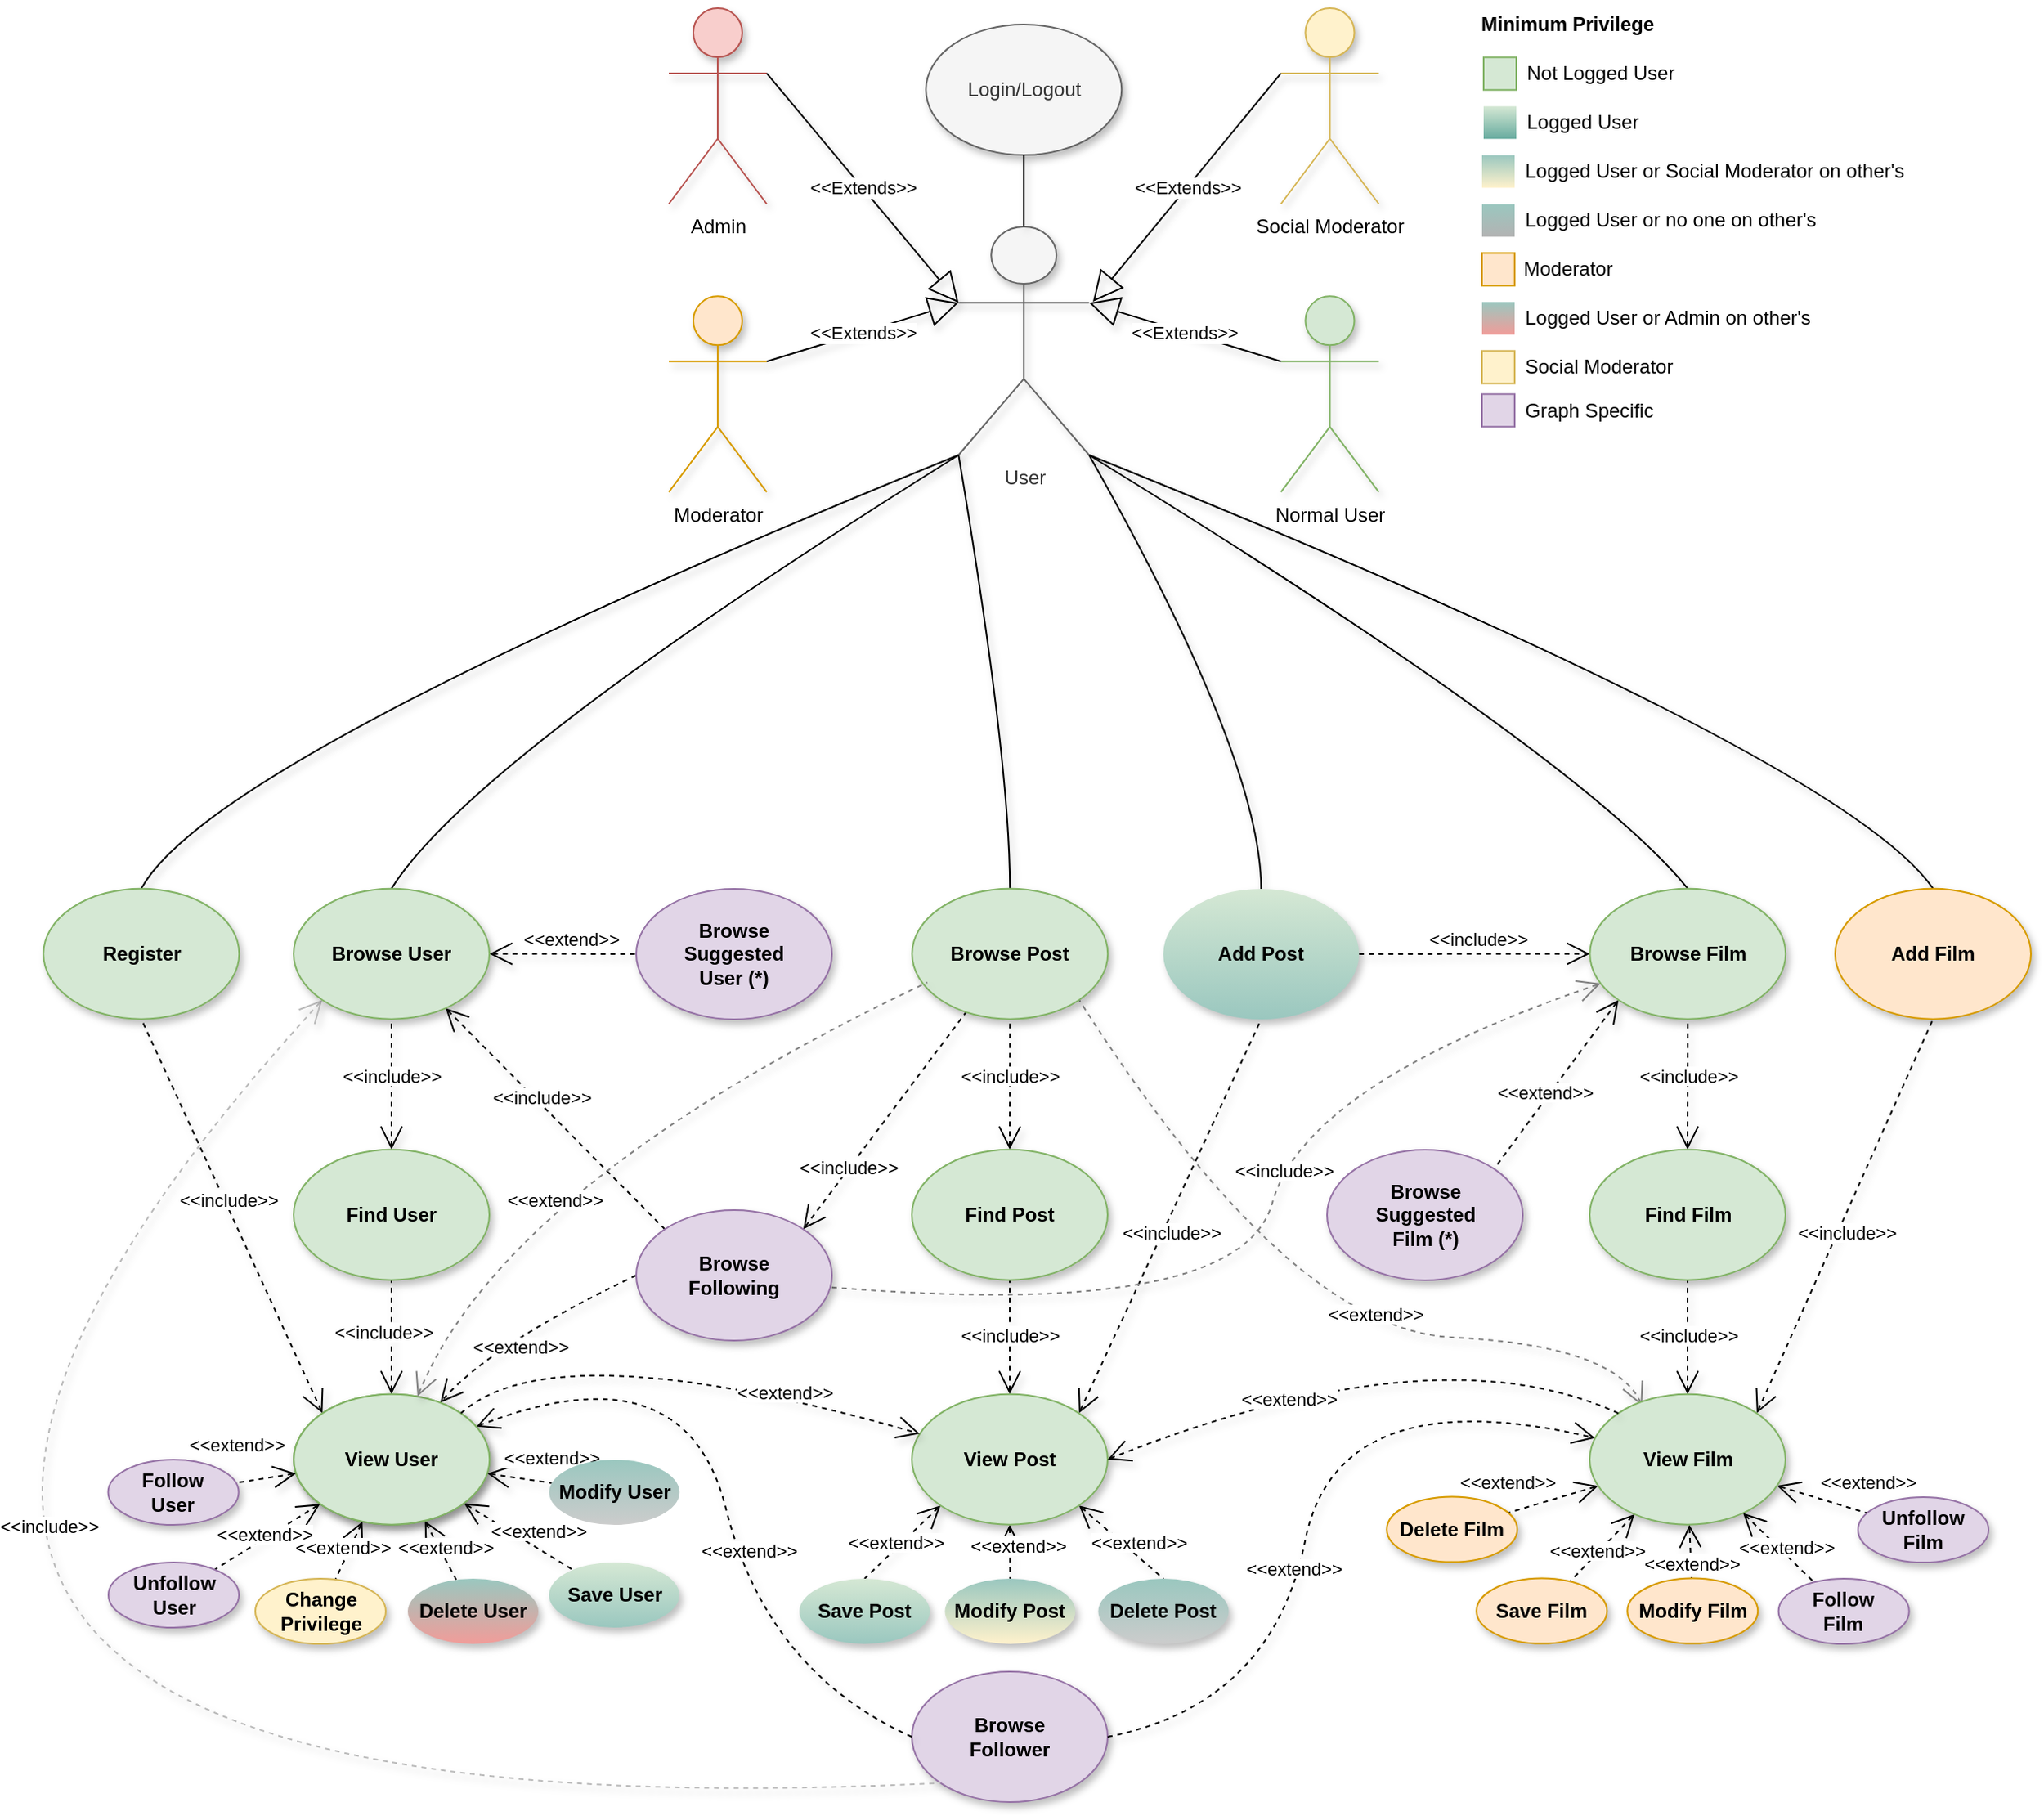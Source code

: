 <mxfile version="12.1.0" type="device" pages="1"><diagram id="BbvuW23b8s510joW4BoM" name="Pagina-1"><mxGraphModel dx="-662" dy="-430" grid="1" gridSize="10" guides="1" tooltips="1" connect="1" arrows="1" fold="1" page="1" pageScale="1" pageWidth="827" pageHeight="1169" math="0" shadow="0"><root><mxCell id="0"/><mxCell id="1" parent="0"/><mxCell id="SWNxw-xcN-mid6Tnk4mR-4" value="User" style="shape=umlActor;verticalLabelPosition=bottom;labelBackgroundColor=#ffffff;verticalAlign=top;html=1;outlineConnect=0;fillColor=#f5f5f5;strokeColor=#666666;shadow=1;fontColor=#333333;" parent="1" vertex="1"><mxGeometry x="2657.62" y="1394" width="80" height="140" as="geometry"/></mxCell><mxCell id="SWNxw-xcN-mid6Tnk4mR-5" value="Normal User" style="shape=umlActor;verticalLabelPosition=bottom;labelBackgroundColor=#ffffff;verticalAlign=top;html=1;outlineConnect=0;fillColor=#d5e8d4;strokeColor=#82b366;shadow=1;" parent="1" vertex="1"><mxGeometry x="2855.24" y="1436.67" width="60" height="120" as="geometry"/></mxCell><mxCell id="SWNxw-xcN-mid6Tnk4mR-6" value="Admin" style="shape=umlActor;verticalLabelPosition=bottom;labelBackgroundColor=#ffffff;verticalAlign=top;html=1;outlineConnect=0;fillColor=#f8cecc;strokeColor=#b85450;shadow=1;" parent="1" vertex="1"><mxGeometry x="2480" y="1260" width="60" height="120" as="geometry"/></mxCell><mxCell id="SWNxw-xcN-mid6Tnk4mR-7" value="&amp;lt;&amp;lt;Extends&amp;gt;&amp;gt;" style="endArrow=block;endSize=16;endFill=0;html=1;shadow=1;entryX=1;entryY=0.333;entryDx=0;entryDy=0;entryPerimeter=0;exitX=0;exitY=0.333;exitDx=0;exitDy=0;exitPerimeter=0;" parent="1" source="SWNxw-xcN-mid6Tnk4mR-5" target="SWNxw-xcN-mid6Tnk4mR-4" edge="1"><mxGeometry width="160" relative="1" as="geometry"><mxPoint x="2840.12" y="1450" as="sourcePoint"/><mxPoint x="2491.12" y="1595" as="targetPoint"/></mxGeometry></mxCell><mxCell id="SWNxw-xcN-mid6Tnk4mR-8" value="&amp;lt;&amp;lt;Extends&amp;gt;&amp;gt;" style="endArrow=block;endSize=16;endFill=0;html=1;shadow=1;entryX=0;entryY=0.333;entryDx=0;entryDy=0;entryPerimeter=0;exitX=1;exitY=0.333;exitDx=0;exitDy=0;exitPerimeter=0;" parent="1" source="SWNxw-xcN-mid6Tnk4mR-6" target="SWNxw-xcN-mid6Tnk4mR-4" edge="1"><mxGeometry width="160" relative="1" as="geometry"><mxPoint x="2684.62" y="1360" as="sourcePoint"/><mxPoint x="2451.12" y="1315" as="targetPoint"/></mxGeometry></mxCell><mxCell id="SWNxw-xcN-mid6Tnk4mR-9" value="Login/Logout" style="ellipse;whiteSpace=wrap;html=1;fillColor=#f5f5f5;strokeColor=#666666;fontColor=#333333;shadow=1;" parent="1" vertex="1"><mxGeometry x="2637.62" y="1270" width="120" height="80" as="geometry"/></mxCell><mxCell id="SWNxw-xcN-mid6Tnk4mR-10" value="View User" style="ellipse;whiteSpace=wrap;html=1;fontStyle=1;fillColor=#d5e8d4;strokeColor=#82b366;shadow=1;" parent="1" vertex="1"><mxGeometry x="2250" y="2109.82" width="120" height="80" as="geometry"/></mxCell><mxCell id="SWNxw-xcN-mid6Tnk4mR-13" value="&lt;span style=&quot;background-color: rgb(255 , 255 , 255)&quot;&gt;&amp;lt;&amp;lt;include&amp;gt;&amp;gt;&lt;/span&gt;" style="edgeStyle=none;html=1;startArrow=open;endArrow=none;startSize=12;verticalAlign=bottom;dashed=1;labelBackgroundColor=none;entryX=0.5;entryY=1;entryDx=0;entryDy=0;shadow=1;" parent="1" source="SWNxw-xcN-mid6Tnk4mR-11" target="SWNxw-xcN-mid6Tnk4mR-12" edge="1"><mxGeometry x="-0.111" width="160" relative="1" as="geometry"><mxPoint x="2909.5" y="2035.82" as="sourcePoint"/><mxPoint x="2908.54" y="1994.7" as="targetPoint"/><mxPoint as="offset"/></mxGeometry></mxCell><mxCell id="SWNxw-xcN-mid6Tnk4mR-14" value="&lt;span style=&quot;background-color: rgb(255 , 255 , 255)&quot;&gt;&amp;lt;&amp;lt;include&amp;gt;&amp;gt;&lt;/span&gt;" style="edgeStyle=none;html=1;startArrow=open;endArrow=none;startSize=12;verticalAlign=bottom;dashed=1;labelBackgroundColor=none;entryX=0.5;entryY=1;entryDx=0;entryDy=0;shadow=1;" parent="1" source="SWNxw-xcN-mid6Tnk4mR-10" target="SWNxw-xcN-mid6Tnk4mR-11" edge="1"><mxGeometry x="-0.178" y="5" width="160" relative="1" as="geometry"><mxPoint x="2363" y="2209.82" as="sourcePoint"/><mxPoint x="2356.6" y="2045.58" as="targetPoint"/><mxPoint as="offset"/></mxGeometry></mxCell><mxCell id="SWNxw-xcN-mid6Tnk4mR-15" value="" style="endArrow=none;html=1;entryX=0.5;entryY=1;entryDx=0;entryDy=0;exitX=0.5;exitY=0;exitDx=0;exitDy=0;exitPerimeter=0;shadow=1;" parent="1" source="SWNxw-xcN-mid6Tnk4mR-4" target="SWNxw-xcN-mid6Tnk4mR-9" edge="1"><mxGeometry width="50" height="50" relative="1" as="geometry"><mxPoint x="1774.62" y="2120" as="sourcePoint"/><mxPoint x="1824.62" y="2070" as="targetPoint"/></mxGeometry></mxCell><mxCell id="SWNxw-xcN-mid6Tnk4mR-20" value="&lt;span style=&quot;background-color: rgb(255 , 255 , 255)&quot;&gt;&amp;lt;&amp;lt;include&amp;gt;&amp;gt;&lt;/span&gt;" style="edgeStyle=none;html=1;startArrow=open;endArrow=none;startSize=12;verticalAlign=bottom;dashed=1;labelBackgroundColor=none;entryX=0.5;entryY=1;entryDx=0;entryDy=0;shadow=1;" parent="1" source="SWNxw-xcN-mid6Tnk4mR-18" target="SWNxw-xcN-mid6Tnk4mR-19" edge="1"><mxGeometry x="-0.111" width="160" relative="1" as="geometry"><mxPoint x="3704" y="2005.82" as="sourcePoint"/><mxPoint x="3703.04" y="1964.7" as="targetPoint"/><mxPoint as="offset"/></mxGeometry></mxCell><mxCell id="SWNxw-xcN-mid6Tnk4mR-21" value="&lt;span style=&quot;background-color: rgb(255 , 255 , 255)&quot;&gt;&amp;lt;&amp;lt;include&amp;gt;&amp;gt;&lt;/span&gt;" style="edgeStyle=none;html=1;startArrow=open;endArrow=none;startSize=12;verticalAlign=bottom;dashed=1;labelBackgroundColor=none;entryX=0.5;entryY=1;entryDx=0;entryDy=0;shadow=1;" parent="1" source="SWNxw-xcN-mid6Tnk4mR-17" target="SWNxw-xcN-mid6Tnk4mR-18" edge="1"><mxGeometry x="-0.234" width="160" relative="1" as="geometry"><mxPoint x="3157.5" y="2179.82" as="sourcePoint"/><mxPoint x="3151.1" y="2015.58" as="targetPoint"/><mxPoint as="offset"/></mxGeometry></mxCell><mxCell id="SWNxw-xcN-mid6Tnk4mR-33" value="&lt;span style=&quot;background-color: rgb(255 , 255 , 255)&quot;&gt;&amp;lt;&amp;lt;include&amp;gt;&amp;gt;&lt;/span&gt;" style="edgeStyle=none;html=1;startArrow=open;endArrow=none;startSize=12;verticalAlign=bottom;dashed=1;labelBackgroundColor=none;entryX=0.5;entryY=1;entryDx=0;entryDy=0;shadow=1;exitX=0;exitY=0;exitDx=0;exitDy=0;" parent="1" source="SWNxw-xcN-mid6Tnk4mR-55" target="SWNxw-xcN-mid6Tnk4mR-31" edge="1"><mxGeometry x="0.011" y="2" width="160" relative="1" as="geometry"><mxPoint x="2040" y="2290.11" as="sourcePoint"/><mxPoint x="2197.5" y="2000.11" as="targetPoint"/><mxPoint as="offset"/></mxGeometry></mxCell><mxCell id="SWNxw-xcN-mid6Tnk4mR-36" value="&lt;span style=&quot;background-color: rgb(255 , 255 , 255)&quot;&gt;&amp;lt;&amp;lt;extend&amp;gt;&amp;gt;&lt;/span&gt;" style="edgeStyle=none;html=1;startArrow=open;endArrow=none;startSize=12;verticalAlign=bottom;dashed=1;labelBackgroundColor=none;shadow=1;" parent="1" source="SWNxw-xcN-mid6Tnk4mR-17" target="SWNxw-xcN-mid6Tnk4mR-39" edge="1"><mxGeometry x="0.905" y="-9" width="160" relative="1" as="geometry"><mxPoint x="3071.62" y="2203.82" as="sourcePoint"/><mxPoint x="2645.12" y="2276.26" as="targetPoint"/><mxPoint as="offset"/></mxGeometry></mxCell><mxCell id="SWNxw-xcN-mid6Tnk4mR-37" value="&lt;span style=&quot;background-color: rgb(255 , 255 , 255)&quot;&gt;&amp;lt;&amp;lt;extend&amp;gt;&amp;gt;&lt;/span&gt;" style="edgeStyle=none;html=1;startArrow=open;endArrow=none;startSize=12;verticalAlign=bottom;dashed=1;labelBackgroundColor=none;shadow=1;" parent="1" source="SWNxw-xcN-mid6Tnk4mR-17" target="SWNxw-xcN-mid6Tnk4mR-40" edge="1"><mxGeometry x="0.35" y="5" width="160" relative="1" as="geometry"><mxPoint x="3103.669" y="2207.021" as="sourcePoint"/><mxPoint x="2915.06" y="2421.48" as="targetPoint"/><mxPoint as="offset"/></mxGeometry></mxCell><mxCell id="SWNxw-xcN-mid6Tnk4mR-38" value="&lt;span style=&quot;background-color: rgb(255 , 255 , 255)&quot;&gt;&amp;lt;&amp;lt;extend&amp;gt;&amp;gt;&lt;/span&gt;" style="edgeStyle=none;html=1;startArrow=open;endArrow=none;startSize=12;verticalAlign=bottom;dashed=1;labelBackgroundColor=none;shadow=1;" parent="1" source="SWNxw-xcN-mid6Tnk4mR-17" target="SWNxw-xcN-mid6Tnk4mR-41" edge="1"><mxGeometry x="1" width="160" relative="1" as="geometry"><mxPoint x="3131.976" y="2199.818" as="sourcePoint"/><mxPoint x="2915.06" y="2397.48" as="targetPoint"/><mxPoint as="offset"/></mxGeometry></mxCell><mxCell id="SWNxw-xcN-mid6Tnk4mR-42" value="&lt;span style=&quot;background-color: rgb(255 , 255 , 255)&quot;&gt;&amp;lt;&amp;lt;extend&amp;gt;&amp;gt;&lt;/span&gt;" style="edgeStyle=none;html=1;startArrow=open;endArrow=none;startSize=12;verticalAlign=bottom;dashed=1;labelBackgroundColor=none;shadow=1;" parent="1" source="SWNxw-xcN-mid6Tnk4mR-55" target="SWNxw-xcN-mid6Tnk4mR-45" edge="1"><mxGeometry x="0.373" y="-1" width="160" relative="1" as="geometry"><mxPoint x="2291.733" y="2259.043" as="sourcePoint"/><mxPoint x="2486.75" y="1858.82" as="targetPoint"/><mxPoint as="offset"/></mxGeometry></mxCell><mxCell id="SWNxw-xcN-mid6Tnk4mR-43" value="&lt;span style=&quot;background-color: rgb(255 , 255 , 255)&quot;&gt;&amp;lt;&amp;lt;extend&amp;gt;&amp;gt;&lt;/span&gt;" style="edgeStyle=none;html=1;startArrow=open;endArrow=none;startSize=12;verticalAlign=bottom;dashed=1;labelBackgroundColor=none;shadow=1;" parent="1" source="SWNxw-xcN-mid6Tnk4mR-55" target="SWNxw-xcN-mid6Tnk4mR-46" edge="1"><mxGeometry x="0.345" y="1" width="160" relative="1" as="geometry"><mxPoint x="2325.783" y="2256.959" as="sourcePoint"/><mxPoint x="2756.69" y="2004.04" as="targetPoint"/><mxPoint as="offset"/></mxGeometry></mxCell><mxCell id="SWNxw-xcN-mid6Tnk4mR-44" value="&lt;span style=&quot;background-color: rgb(255 , 255 , 255)&quot;&gt;&amp;lt;&amp;lt;extend&amp;gt;&amp;gt;&lt;/span&gt;" style="edgeStyle=none;html=1;startArrow=open;endArrow=none;startSize=12;verticalAlign=bottom;dashed=1;labelBackgroundColor=none;shadow=1;" parent="1" source="SWNxw-xcN-mid6Tnk4mR-55" target="SWNxw-xcN-mid6Tnk4mR-47" edge="1"><mxGeometry x="0.955" y="6" width="160" relative="1" as="geometry"><mxPoint x="2363.5" y="2219.82" as="sourcePoint"/><mxPoint x="2756.69" y="1980.04" as="targetPoint"/><mxPoint as="offset"/></mxGeometry></mxCell><mxCell id="SWNxw-xcN-mid6Tnk4mR-49" value="&lt;span style=&quot;background-color: rgb(255 , 255 , 255)&quot;&gt;&amp;lt;&amp;lt;extend&amp;gt;&amp;gt;&lt;/span&gt;" style="edgeStyle=none;html=1;startArrow=open;endArrow=none;startSize=12;verticalAlign=bottom;dashed=1;labelBackgroundColor=none;shadow=1;" parent="1" source="SWNxw-xcN-mid6Tnk4mR-55" target="SWNxw-xcN-mid6Tnk4mR-48" edge="1"><mxGeometry x="0.419" width="160" relative="1" as="geometry"><mxPoint x="2243.5" y="2219.82" as="sourcePoint"/><mxPoint x="2396.75" y="2089.82" as="targetPoint"/><mxPoint as="offset"/></mxGeometry></mxCell><mxCell id="SWNxw-xcN-mid6Tnk4mR-59" value="Moderator" style="shape=umlActor;verticalLabelPosition=bottom;labelBackgroundColor=#ffffff;verticalAlign=top;html=1;outlineConnect=0;fillColor=#ffe6cc;strokeColor=#d79b00;shadow=1;" parent="1" vertex="1"><mxGeometry x="2480" y="1436.67" width="60" height="120" as="geometry"/></mxCell><mxCell id="SWNxw-xcN-mid6Tnk4mR-60" value="&amp;lt;&amp;lt;Extends&amp;gt;&amp;gt;" style="endArrow=block;endSize=16;endFill=0;html=1;exitX=1;exitY=0.333;exitDx=0;exitDy=0;exitPerimeter=0;shadow=1;entryX=0;entryY=0.333;entryDx=0;entryDy=0;entryPerimeter=0;" parent="1" source="SWNxw-xcN-mid6Tnk4mR-59" target="SWNxw-xcN-mid6Tnk4mR-4" edge="1"><mxGeometry width="160" relative="1" as="geometry"><mxPoint x="2280" y="1287" as="sourcePoint"/><mxPoint x="2433" y="1407.667" as="targetPoint"/></mxGeometry></mxCell><mxCell id="SWNxw-xcN-mid6Tnk4mR-61" value="Social Moderator" style="shape=umlActor;verticalLabelPosition=bottom;labelBackgroundColor=#ffffff;verticalAlign=top;html=1;outlineConnect=0;fillColor=#fff2cc;strokeColor=#D6B656;shadow=1;" parent="1" vertex="1"><mxGeometry x="2855.24" y="1260" width="60" height="120" as="geometry"/></mxCell><mxCell id="SWNxw-xcN-mid6Tnk4mR-62" value="&amp;lt;&amp;lt;Extends&amp;gt;&amp;gt;" style="endArrow=block;endSize=16;endFill=0;html=1;exitX=0;exitY=0.333;exitDx=0;exitDy=0;exitPerimeter=0;shadow=1;" parent="1" source="SWNxw-xcN-mid6Tnk4mR-61" edge="1"><mxGeometry width="160" relative="1" as="geometry"><mxPoint x="2963.93" y="1447.33" as="sourcePoint"/><mxPoint x="2740" y="1440.0" as="targetPoint"/></mxGeometry></mxCell><mxCell id="SWNxw-xcN-mid6Tnk4mR-63" value="" style="rounded=0;whiteSpace=wrap;html=1;strokeColor=none;fillColor=#d5e8d4;gradientColor=#67AB9F;" parent="1" vertex="1"><mxGeometry x="2979.5" y="1320.17" width="20" height="20" as="geometry"/></mxCell><mxCell id="SWNxw-xcN-mid6Tnk4mR-64" value="Logged User" style="text;html=1;strokeColor=none;fillColor=none;align=left;verticalAlign=middle;whiteSpace=wrap;rounded=0;" parent="1" vertex="1"><mxGeometry x="3003.5" y="1320.17" width="87" height="20" as="geometry"/></mxCell><mxCell id="SWNxw-xcN-mid6Tnk4mR-65" value="" style="rounded=0;whiteSpace=wrap;html=1;strokeColor=#82b366;fillColor=#d5e8d4;" parent="1" vertex="1"><mxGeometry x="2979.5" y="1290.17" width="20" height="20" as="geometry"/></mxCell><mxCell id="SWNxw-xcN-mid6Tnk4mR-66" value="Not Logged User" style="text;html=1;strokeColor=none;fillColor=none;align=left;verticalAlign=middle;whiteSpace=wrap;rounded=0;" parent="1" vertex="1"><mxGeometry x="3003.5" y="1290.17" width="96" height="20" as="geometry"/></mxCell><mxCell id="SWNxw-xcN-mid6Tnk4mR-67" value="Minimum Privilege" style="text;html=1;strokeColor=none;fillColor=none;align=center;verticalAlign=middle;whiteSpace=wrap;rounded=0;shadow=0;fontStyle=1" parent="1" vertex="1"><mxGeometry x="2970.5" y="1260.17" width="120" height="20" as="geometry"/></mxCell><mxCell id="SWNxw-xcN-mid6Tnk4mR-68" value="" style="rounded=0;whiteSpace=wrap;html=1;strokeColor=none;fillColor=#9AC7BF;gradientColor=#FFF2CC;" parent="1" vertex="1"><mxGeometry x="2978.5" y="1350.17" width="20" height="20" as="geometry"/></mxCell><mxCell id="SWNxw-xcN-mid6Tnk4mR-69" value="Logged User or Social Moderator on other's" style="text;html=1;strokeColor=none;fillColor=none;align=left;verticalAlign=middle;whiteSpace=wrap;rounded=0;" parent="1" vertex="1"><mxGeometry x="3002.5" y="1350.17" width="247" height="20" as="geometry"/></mxCell><mxCell id="SWNxw-xcN-mid6Tnk4mR-70" value="" style="rounded=0;whiteSpace=wrap;html=1;strokeColor=none;fillColor=#9AC7BF;gradientColor=#B3B3B3;" parent="1" vertex="1"><mxGeometry x="2978.5" y="1380.17" width="20" height="20" as="geometry"/></mxCell><mxCell id="SWNxw-xcN-mid6Tnk4mR-71" value="Logged User or no one on other's" style="text;html=1;strokeColor=none;fillColor=none;align=left;verticalAlign=middle;whiteSpace=wrap;rounded=0;" parent="1" vertex="1"><mxGeometry x="3002.5" y="1380.17" width="227" height="20" as="geometry"/></mxCell><mxCell id="SWNxw-xcN-mid6Tnk4mR-72" value="" style="rounded=0;whiteSpace=wrap;html=1;strokeColor=#d79b00;fillColor=#ffe6cc;" parent="1" vertex="1"><mxGeometry x="2978.5" y="1410.17" width="20" height="20" as="geometry"/></mxCell><mxCell id="SWNxw-xcN-mid6Tnk4mR-73" value="Moderator" style="text;html=1;strokeColor=none;fillColor=none;align=left;verticalAlign=middle;whiteSpace=wrap;rounded=0;" parent="1" vertex="1"><mxGeometry x="3001.5" y="1410.17" width="96" height="20" as="geometry"/></mxCell><mxCell id="SWNxw-xcN-mid6Tnk4mR-74" value="" style="rounded=0;whiteSpace=wrap;html=1;strokeColor=none;fillColor=#9AC7BF;gradientColor=#F19C99;" parent="1" vertex="1"><mxGeometry x="2978.5" y="1440.17" width="20" height="20" as="geometry"/></mxCell><mxCell id="SWNxw-xcN-mid6Tnk4mR-75" value="Logged User or Admin on other's" style="text;html=1;strokeColor=none;fillColor=none;align=left;verticalAlign=middle;whiteSpace=wrap;rounded=0;" parent="1" vertex="1"><mxGeometry x="3002.5" y="1440.17" width="247" height="20" as="geometry"/></mxCell><mxCell id="SWNxw-xcN-mid6Tnk4mR-80" value="&lt;span style=&quot;background-color: rgb(255 , 255 , 255)&quot;&gt;&amp;lt;&amp;lt;extend&amp;gt;&amp;gt;&lt;/span&gt;" style="edgeStyle=none;html=1;startArrow=open;endArrow=none;startSize=12;verticalAlign=bottom;dashed=1;labelBackgroundColor=none;shadow=1;" parent="1" source="SWNxw-xcN-mid6Tnk4mR-17" target="SWNxw-xcN-mid6Tnk4mR-57" edge="1"><mxGeometry x="0.318" y="-3" width="160" relative="1" as="geometry"><mxPoint x="3114.5" y="2199.82" as="sourcePoint"/><mxPoint x="3114.12" y="2232.76" as="targetPoint"/><mxPoint as="offset"/></mxGeometry></mxCell><mxCell id="SWNxw-xcN-mid6Tnk4mR-81" value="&lt;span style=&quot;background-color: rgb(255 , 255 , 255)&quot;&gt;&amp;lt;&amp;lt;extend&amp;gt;&amp;gt;&lt;/span&gt;" style="edgeStyle=none;html=1;startArrow=open;endArrow=none;startSize=12;verticalAlign=bottom;dashed=1;labelBackgroundColor=none;shadow=1;" parent="1" source="SWNxw-xcN-mid6Tnk4mR-17" target="SWNxw-xcN-mid6Tnk4mR-58" edge="1"><mxGeometry x="0.901" y="9" width="160" relative="1" as="geometry"><mxPoint x="3153.17" y="2190.404" as="sourcePoint"/><mxPoint x="3206.81" y="2233" as="targetPoint"/><mxPoint as="offset"/></mxGeometry></mxCell><mxCell id="SWNxw-xcN-mid6Tnk4mR-84" value="&lt;span style=&quot;background-color: rgb(255 , 255 , 255)&quot;&gt;&amp;lt;&amp;lt;extend&amp;gt;&amp;gt;&lt;/span&gt;" style="edgeStyle=none;html=1;startArrow=open;endArrow=none;startSize=12;verticalAlign=bottom;dashed=1;labelBackgroundColor=none;shadow=1;" parent="1" source="SWNxw-xcN-mid6Tnk4mR-55" target="SWNxw-xcN-mid6Tnk4mR-83" edge="1"><mxGeometry x="0.156" y="5" width="160" relative="1" as="geometry"><mxPoint x="2267.2" y="2180.86" as="sourcePoint"/><mxPoint x="2175.251" y="2237.489" as="targetPoint"/><mxPoint as="offset"/></mxGeometry></mxCell><mxCell id="SWNxw-xcN-mid6Tnk4mR-85" value="&lt;span style=&quot;background-color: rgb(255 , 255 , 255)&quot;&gt;&amp;lt;&amp;lt;extend&amp;gt;&amp;gt;&lt;/span&gt;" style="edgeStyle=none;html=1;startArrow=open;endArrow=none;startSize=12;verticalAlign=bottom;dashed=1;labelBackgroundColor=none;shadow=1;" parent="1" source="SWNxw-xcN-mid6Tnk4mR-55" target="SWNxw-xcN-mid6Tnk4mR-82" edge="1"><mxGeometry x="0.876" y="-14" width="160" relative="1" as="geometry"><mxPoint x="2380" y="2123" as="sourcePoint"/><mxPoint x="2188.166" y="2180.513" as="targetPoint"/><mxPoint as="offset"/></mxGeometry></mxCell><mxCell id="SWNxw-xcN-mid6Tnk4mR-89" value="&lt;span style=&quot;background-color: rgb(255 , 255 , 255)&quot;&gt;&amp;lt;&amp;lt;include&amp;gt;&amp;gt;&lt;/span&gt;" style="edgeStyle=none;html=1;startArrow=open;endArrow=none;startSize=12;verticalAlign=bottom;dashed=1;labelBackgroundColor=none;entryX=0.5;entryY=1;entryDx=0;entryDy=0;shadow=1;exitX=1;exitY=0;exitDx=0;exitDy=0;jumpStyle=none;" parent="1" source="SWNxw-xcN-mid6Tnk4mR-17" target="SWNxw-xcN-mid6Tnk4mR-34" edge="1"><mxGeometry x="-0.124" y="-8" width="160" relative="1" as="geometry"><mxPoint x="3114.5" y="2119.82" as="sourcePoint"/><mxPoint x="3114.5" y="2049.82" as="targetPoint"/><mxPoint y="1" as="offset"/></mxGeometry></mxCell><mxCell id="SWNxw-xcN-mid6Tnk4mR-92" value="" style="rounded=0;whiteSpace=wrap;html=1;strokeColor=#d6b656;fillColor=#fff2cc;" parent="1" vertex="1"><mxGeometry x="2978.5" y="1470.17" width="20" height="20" as="geometry"/></mxCell><mxCell id="SWNxw-xcN-mid6Tnk4mR-93" value="Social Moderator" style="text;html=1;strokeColor=none;fillColor=none;align=left;verticalAlign=middle;whiteSpace=wrap;rounded=0;" parent="1" vertex="1"><mxGeometry x="3002.5" y="1470.17" width="247" height="20" as="geometry"/></mxCell><mxCell id="SWNxw-xcN-mid6Tnk4mR-94" value="" style="rounded=0;whiteSpace=wrap;html=1;strokeColor=#9673a6;fillColor=#e1d5e7;" parent="1" vertex="1"><mxGeometry x="2978.5" y="1496.67" width="20" height="20" as="geometry"/></mxCell><mxCell id="SWNxw-xcN-mid6Tnk4mR-95" value="Graph Specific" style="text;html=1;strokeColor=none;fillColor=none;align=left;verticalAlign=middle;whiteSpace=wrap;rounded=0;" parent="1" vertex="1"><mxGeometry x="3002.5" y="1496.67" width="247" height="20" as="geometry"/></mxCell><mxCell id="SWNxw-xcN-mid6Tnk4mR-105" value="&lt;span style=&quot;background-color: rgb(255 , 255 , 255)&quot;&gt;&amp;lt;&amp;lt;include&amp;gt;&amp;gt;&lt;/span&gt;" style="edgeStyle=none;html=1;startArrow=open;endArrow=none;startSize=12;verticalAlign=bottom;dashed=1;labelBackgroundColor=none;entryX=0.5;entryY=1;entryDx=0;entryDy=0;shadow=1;" parent="1" source="SWNxw-xcN-mid6Tnk4mR-103" target="SWNxw-xcN-mid6Tnk4mR-104" edge="1"><mxGeometry x="-0.111" width="160" relative="1" as="geometry"><mxPoint x="3288.5" y="2005.82" as="sourcePoint"/><mxPoint x="3287.54" y="1964.7" as="targetPoint"/><mxPoint as="offset"/></mxGeometry></mxCell><mxCell id="SWNxw-xcN-mid6Tnk4mR-106" value="&lt;span style=&quot;background-color: rgb(255 , 255 , 255)&quot;&gt;&amp;lt;&amp;lt;include&amp;gt;&amp;gt;&lt;/span&gt;" style="edgeStyle=none;html=1;startArrow=open;endArrow=none;startSize=12;verticalAlign=bottom;dashed=1;labelBackgroundColor=none;entryX=0.5;entryY=1;entryDx=0;entryDy=0;shadow=1;" parent="1" source="SWNxw-xcN-mid6Tnk4mR-102" target="SWNxw-xcN-mid6Tnk4mR-103" edge="1"><mxGeometry x="-0.234" width="160" relative="1" as="geometry"><mxPoint x="2742" y="2179.82" as="sourcePoint"/><mxPoint x="2735.6" y="2015.58" as="targetPoint"/><mxPoint as="offset"/></mxGeometry></mxCell><mxCell id="SWNxw-xcN-mid6Tnk4mR-111" value="&lt;span style=&quot;background-color: rgb(255 , 255 , 255)&quot;&gt;&amp;lt;&amp;lt;include&amp;gt;&amp;gt;&lt;/span&gt;" style="edgeStyle=none;html=1;startArrow=open;endArrow=none;startSize=12;verticalAlign=bottom;dashed=1;labelBackgroundColor=none;entryX=0.5;entryY=1;entryDx=0;entryDy=0;shadow=1;exitX=1;exitY=0;exitDx=0;exitDy=0;jumpStyle=none;" parent="1" source="SWNxw-xcN-mid6Tnk4mR-102" target="SWNxw-xcN-mid6Tnk4mR-110" edge="1"><mxGeometry x="-0.124" y="-8" width="160" relative="1" as="geometry"><mxPoint x="3365.926" y="2131.536" as="sourcePoint"/><mxPoint x="3474" y="1889.82" as="targetPoint"/><mxPoint y="1" as="offset"/></mxGeometry></mxCell><mxCell id="SWNxw-xcN-mid6Tnk4mR-112" value="&lt;span style=&quot;background-color: rgb(255 , 255 , 255)&quot;&gt;&amp;lt;&amp;lt;extend&amp;gt;&amp;gt;&lt;/span&gt;" style="edgeStyle=none;html=1;startArrow=open;endArrow=none;startSize=12;verticalAlign=bottom;dashed=1;labelBackgroundColor=none;shadow=1;exitX=0;exitY=1;exitDx=0;exitDy=0;entryX=0.5;entryY=0;entryDx=0;entryDy=0;" parent="1" source="SWNxw-xcN-mid6Tnk4mR-102" target="SWNxw-xcN-mid6Tnk4mR-107" edge="1"><mxGeometry x="0.286" y="4" width="160" relative="1" as="geometry"><mxPoint x="3151.96" y="2199.927" as="sourcePoint"/><mxPoint x="3112.452" y="2241.235" as="targetPoint"/><mxPoint as="offset"/></mxGeometry></mxCell><mxCell id="SWNxw-xcN-mid6Tnk4mR-113" value="&lt;span style=&quot;background-color: rgb(255 , 255 , 255)&quot;&gt;&amp;lt;&amp;lt;extend&amp;gt;&amp;gt;&lt;/span&gt;" style="edgeStyle=none;html=1;startArrow=open;endArrow=none;startSize=12;verticalAlign=bottom;dashed=1;labelBackgroundColor=none;shadow=1;" parent="1" source="SWNxw-xcN-mid6Tnk4mR-102" target="SWNxw-xcN-mid6Tnk4mR-108" edge="1"><mxGeometry x="0.35" y="5" width="160" relative="1" as="geometry"><mxPoint x="2663.989" y="2192.304" as="sourcePoint"/><mxPoint x="2618.014" y="2235.373" as="targetPoint"/><mxPoint as="offset"/></mxGeometry></mxCell><mxCell id="SWNxw-xcN-mid6Tnk4mR-114" value="&lt;span style=&quot;background-color: rgb(255 , 255 , 255)&quot;&gt;&amp;lt;&amp;lt;extend&amp;gt;&amp;gt;&lt;/span&gt;" style="edgeStyle=none;html=1;startArrow=open;endArrow=none;startSize=12;verticalAlign=bottom;dashed=1;labelBackgroundColor=none;shadow=1;entryX=0.5;entryY=0;entryDx=0;entryDy=0;exitX=1;exitY=1;exitDx=0;exitDy=0;" parent="1" source="SWNxw-xcN-mid6Tnk4mR-102" target="SWNxw-xcN-mid6Tnk4mR-109" edge="1"><mxGeometry x="0.41" width="160" relative="1" as="geometry"><mxPoint x="2792" y="2170" as="sourcePoint"/><mxPoint x="2699.237" y="2233" as="targetPoint"/><mxPoint as="offset"/></mxGeometry></mxCell><mxCell id="SWNxw-xcN-mid6Tnk4mR-115" value="" style="endArrow=none;html=1;exitX=0.5;exitY=0;exitDx=0;exitDy=0;strokeColor=#000000;curved=1;entryX=0;entryY=1;entryDx=0;entryDy=0;entryPerimeter=0;shadow=1;" parent="1" source="SWNxw-xcN-mid6Tnk4mR-31" target="SWNxw-xcN-mid6Tnk4mR-4" edge="1"><mxGeometry width="50" height="50" relative="1" as="geometry"><mxPoint x="2637.62" y="1932.82" as="sourcePoint"/><mxPoint x="2415.62" y="1630" as="targetPoint"/><Array as="points"><mxPoint x="2200" y="1720"/></Array></mxGeometry></mxCell><mxCell id="SWNxw-xcN-mid6Tnk4mR-116" value="" style="endArrow=none;html=1;exitX=0.5;exitY=0;exitDx=0;exitDy=0;strokeColor=#000000;curved=1;entryX=0;entryY=1;entryDx=0;entryDy=0;entryPerimeter=0;shadow=1;" parent="1" source="SWNxw-xcN-mid6Tnk4mR-12" target="SWNxw-xcN-mid6Tnk4mR-4" edge="1"><mxGeometry width="50" height="50" relative="1" as="geometry"><mxPoint x="2320.12" y="1809.82" as="sourcePoint"/><mxPoint x="2667.62" y="1544" as="targetPoint"/><Array as="points"><mxPoint x="2360" y="1720"/></Array></mxGeometry></mxCell><mxCell id="SWNxw-xcN-mid6Tnk4mR-117" value="" style="endArrow=none;html=1;exitX=0.5;exitY=0;exitDx=0;exitDy=0;strokeColor=#000000;curved=1;entryX=0;entryY=1;entryDx=0;entryDy=0;entryPerimeter=0;shadow=1;" parent="1" source="SWNxw-xcN-mid6Tnk4mR-104" target="SWNxw-xcN-mid6Tnk4mR-4" edge="1"><mxGeometry width="50" height="50" relative="1" as="geometry"><mxPoint x="2320.12" y="1809.82" as="sourcePoint"/><mxPoint x="2667.62" y="1544" as="targetPoint"/><Array as="points"><mxPoint x="2689" y="1720"/></Array></mxGeometry></mxCell><mxCell id="SWNxw-xcN-mid6Tnk4mR-118" value="" style="endArrow=none;html=1;exitX=0.5;exitY=0;exitDx=0;exitDy=0;strokeColor=#000000;curved=1;entryX=1;entryY=1;entryDx=0;entryDy=0;entryPerimeter=0;shadow=1;" parent="1" source="SWNxw-xcN-mid6Tnk4mR-110" target="SWNxw-xcN-mid6Tnk4mR-4" edge="1"><mxGeometry width="50" height="50" relative="1" as="geometry"><mxPoint x="2699.12" y="1809.82" as="sourcePoint"/><mxPoint x="2667.62" y="1544" as="targetPoint"/><Array as="points"><mxPoint x="2843" y="1720"/></Array></mxGeometry></mxCell><mxCell id="SWNxw-xcN-mid6Tnk4mR-119" value="" style="endArrow=none;html=1;exitX=0.5;exitY=0;exitDx=0;exitDy=0;strokeColor=#000000;curved=1;entryX=1;entryY=1;entryDx=0;entryDy=0;entryPerimeter=0;shadow=1;" parent="1" source="SWNxw-xcN-mid6Tnk4mR-34" target="SWNxw-xcN-mid6Tnk4mR-4" edge="1"><mxGeometry width="50" height="50" relative="1" as="geometry"><mxPoint x="2853.117" y="1810" as="sourcePoint"/><mxPoint x="2747.62" y="1544" as="targetPoint"/><Array as="points"><mxPoint x="3200" y="1720"/></Array></mxGeometry></mxCell><mxCell id="SWNxw-xcN-mid6Tnk4mR-120" value="" style="endArrow=none;html=1;exitX=0.5;exitY=0;exitDx=0;exitDy=0;strokeColor=#000000;curved=1;entryX=1;entryY=1;entryDx=0;entryDy=0;entryPerimeter=0;shadow=1;" parent="1" source="SWNxw-xcN-mid6Tnk4mR-19" target="SWNxw-xcN-mid6Tnk4mR-4" edge="1"><mxGeometry width="50" height="50" relative="1" as="geometry"><mxPoint x="3265" y="1809.82" as="sourcePoint"/><mxPoint x="2747.62" y="1544" as="targetPoint"/><Array as="points"><mxPoint x="3040" y="1720"/></Array></mxGeometry></mxCell><mxCell id="SWNxw-xcN-mid6Tnk4mR-121" value="&lt;span style=&quot;background-color: rgb(255 , 255 , 255)&quot;&gt;&amp;lt;&amp;lt;include&amp;gt;&amp;gt;&lt;/span&gt;" style="edgeStyle=none;html=1;startArrow=none;endArrow=open;startSize=12;verticalAlign=bottom;dashed=1;labelBackgroundColor=none;shadow=1;entryX=0;entryY=0.5;entryDx=0;entryDy=0;exitX=1;exitY=0.5;exitDx=0;exitDy=0;endFill=0;endSize=12;startFill=0;" parent="1" source="SWNxw-xcN-mid6Tnk4mR-110" target="SWNxw-xcN-mid6Tnk4mR-19" edge="1"><mxGeometry x="0.024" width="160" relative="1" as="geometry"><mxPoint x="1570" y="1630" as="sourcePoint"/><mxPoint x="1930" y="1860" as="targetPoint"/><mxPoint as="offset"/></mxGeometry></mxCell><mxCell id="SWNxw-xcN-mid6Tnk4mR-128" value="&lt;span style=&quot;background-color: rgb(255 , 255 , 255)&quot;&gt;&amp;lt;&amp;lt;extend&amp;gt;&amp;gt;&lt;/span&gt;" style="edgeStyle=none;html=1;startArrow=open;endArrow=none;startSize=12;verticalAlign=bottom;dashed=1;labelBackgroundColor=none;shadow=1;exitX=1;exitY=0.5;exitDx=0;exitDy=0;" parent="1" source="SWNxw-xcN-mid6Tnk4mR-12" target="SWNxw-xcN-mid6Tnk4mR-126" edge="1"><mxGeometry x="0.111" width="160" relative="1" as="geometry"><mxPoint x="1343.84" y="1879.918" as="sourcePoint"/><mxPoint x="1270.077" y="1969.828" as="targetPoint"/><mxPoint as="offset"/></mxGeometry></mxCell><mxCell id="SWNxw-xcN-mid6Tnk4mR-129" value="&lt;span style=&quot;background-color: rgb(255 , 255 , 255)&quot;&gt;&amp;lt;&amp;lt;extend&amp;gt;&amp;gt;&lt;/span&gt;" style="edgeStyle=none;html=1;startArrow=open;endArrow=none;startSize=12;verticalAlign=bottom;dashed=1;labelBackgroundColor=none;shadow=1;entryX=1;entryY=0;entryDx=0;entryDy=0;exitX=0;exitY=1;exitDx=0;exitDy=0;" parent="1" source="SWNxw-xcN-mid6Tnk4mR-19" target="SWNxw-xcN-mid6Tnk4mR-127" edge="1"><mxGeometry x="0.24" y="2" width="160" relative="1" as="geometry"><mxPoint x="2362.426" y="1878.104" as="sourcePoint"/><mxPoint x="2467.574" y="1981.716" as="targetPoint"/><mxPoint x="1" as="offset"/></mxGeometry></mxCell><mxCell id="SWNxw-xcN-mid6Tnk4mR-135" value="Browse&lt;br&gt;Follower" style="ellipse;whiteSpace=wrap;html=1;fontStyle=1;fillColor=#e1d5e7;strokeColor=#9673a6;shadow=1;" parent="1" vertex="1"><mxGeometry x="2629" y="2280.0" width="120" height="80" as="geometry"/></mxCell><mxCell id="SWNxw-xcN-mid6Tnk4mR-136" value="&lt;span style=&quot;background-color: rgb(255 , 255 , 255)&quot;&gt;&amp;lt;&amp;lt;extend&amp;gt;&amp;gt;&lt;/span&gt;" style="edgeStyle=none;html=1;startArrow=none;endArrow=open;startSize=12;verticalAlign=bottom;dashed=1;labelBackgroundColor=none;shadow=1;exitX=0;exitY=0.5;exitDx=0;exitDy=0;curved=1;startFill=0;endFill=0;endSize=12;" parent="1" source="SWNxw-xcN-mid6Tnk4mR-134" target="SWNxw-xcN-mid6Tnk4mR-55" edge="1"><mxGeometry x="0.35" y="30" width="160" relative="1" as="geometry"><mxPoint x="2868.694" y="2671.536" as="sourcePoint"/><mxPoint x="2757.62" y="2429.82" as="targetPoint"/><mxPoint x="5" y="-17" as="offset"/><Array as="points"><mxPoint x="2370" y="2080"/></Array></mxGeometry></mxCell><mxCell id="SWNxw-xcN-mid6Tnk4mR-137" value="&lt;span style=&quot;background-color: rgb(255 , 255 , 255)&quot;&gt;&amp;lt;&amp;lt;extend&amp;gt;&amp;gt;&lt;/span&gt;" style="edgeStyle=none;html=1;startArrow=none;endArrow=open;startSize=12;verticalAlign=bottom;dashed=1;labelBackgroundColor=none;shadow=1;exitX=0;exitY=0.5;exitDx=0;exitDy=0;curved=1;startFill=0;endFill=0;endSize=12;" parent="1" source="SWNxw-xcN-mid6Tnk4mR-135" target="SWNxw-xcN-mid6Tnk4mR-55" edge="1"><mxGeometry x="-0.26" y="-6" width="160" relative="1" as="geometry"><mxPoint x="2470" y="2047.0" as="sourcePoint"/><mxPoint x="2342.08" y="2122.38" as="targetPoint"/><mxPoint x="-1" as="offset"/><Array as="points"><mxPoint x="2540" y="2280"/><mxPoint x="2490" y="2080"/></Array></mxGeometry></mxCell><mxCell id="SWNxw-xcN-mid6Tnk4mR-138" value="&lt;span style=&quot;background-color: rgb(255 , 255 , 255)&quot;&gt;&amp;lt;&amp;lt;extend&amp;gt;&amp;gt;&lt;/span&gt;" style="edgeStyle=none;html=1;startArrow=none;endArrow=open;startSize=12;verticalAlign=bottom;dashed=1;labelBackgroundColor=none;shadow=1;exitX=1;exitY=0.5;exitDx=0;exitDy=0;curved=1;startFill=0;endFill=0;endSize=12;" parent="1" source="SWNxw-xcN-mid6Tnk4mR-135" target="SWNxw-xcN-mid6Tnk4mR-17" edge="1"><mxGeometry x="-0.244" y="2" width="160" relative="1" as="geometry"><mxPoint x="2639.0" y="2330.0" as="sourcePoint"/><mxPoint x="3040" y="2110" as="targetPoint"/><mxPoint y="-1" as="offset"/><Array as="points"><mxPoint x="2850" y="2300"/><mxPoint x="2890" y="2100"/></Array></mxGeometry></mxCell><mxCell id="SWNxw-xcN-mid6Tnk4mR-139" value="&lt;span style=&quot;background-color: rgb(255 , 255 , 255)&quot;&gt;&amp;lt;&amp;lt;include&amp;gt;&amp;gt;&lt;/span&gt;" style="edgeStyle=none;html=1;startArrow=open;endArrow=none;startSize=12;verticalAlign=bottom;dashed=1;labelBackgroundColor=none;shadow=1;exitX=1;exitY=0;exitDx=0;exitDy=0;" parent="1" source="SWNxw-xcN-mid6Tnk4mR-134" target="SWNxw-xcN-mid6Tnk4mR-104" edge="1"><mxGeometry x="-0.525" y="-5" width="160" relative="1" as="geometry"><mxPoint x="2699" y="1969.82" as="sourcePoint"/><mxPoint x="2699.12" y="1889.82" as="targetPoint"/><mxPoint as="offset"/></mxGeometry></mxCell><mxCell id="SWNxw-xcN-mid6Tnk4mR-140" value="&lt;span style=&quot;background-color: rgb(255 , 255 , 255)&quot;&gt;&amp;lt;&amp;lt;include&amp;gt;&amp;gt;&lt;/span&gt;" style="edgeStyle=none;html=1;startArrow=open;endArrow=none;startSize=12;verticalAlign=bottom;dashed=1;labelBackgroundColor=none;shadow=1;entryX=0;entryY=0;entryDx=0;entryDy=0;" parent="1" source="SWNxw-xcN-mid6Tnk4mR-12" target="SWNxw-xcN-mid6Tnk4mR-134" edge="1"><mxGeometry x="-0.092" y="-3" width="160" relative="1" as="geometry"><mxPoint x="2572.426" y="2018.716" as="sourcePoint"/><mxPoint x="2672.287" y="1885.597" as="targetPoint"/><mxPoint as="offset"/></mxGeometry></mxCell><mxCell id="SWNxw-xcN-mid6Tnk4mR-141" value="&lt;span style=&quot;background-color: rgb(255 , 255 , 255)&quot;&gt;&amp;lt;&amp;lt;include&amp;gt;&amp;gt;&lt;/span&gt;" style="edgeStyle=none;html=1;startArrow=open;endArrow=none;startSize=12;verticalAlign=bottom;dashed=1;labelBackgroundColor=none;shadow=1;entryX=0.995;entryY=0.591;entryDx=0;entryDy=0;curved=1;strokeColor=#828282;entryPerimeter=0;" parent="1" source="SWNxw-xcN-mid6Tnk4mR-19" target="SWNxw-xcN-mid6Tnk4mR-134" edge="1"><mxGeometry x="-0.142" y="4" width="160" relative="1" as="geometry"><mxPoint x="2353.144" y="1883.163" as="sourcePoint"/><mxPoint x="2487.574" y="2018.716" as="targetPoint"/><mxPoint as="offset"/><Array as="points"><mxPoint x="2870" y="1920"/><mxPoint x="2830" y="2065"/></Array></mxGeometry></mxCell><mxCell id="SWNxw-xcN-mid6Tnk4mR-142" value="&lt;span style=&quot;background-color: rgb(255 , 255 , 255)&quot;&gt;&amp;lt;&amp;lt;include&amp;gt;&amp;gt;&lt;/span&gt;" style="edgeStyle=none;html=1;startArrow=open;endArrow=none;startSize=12;verticalAlign=bottom;dashed=1;labelBackgroundColor=none;shadow=1;entryX=0;entryY=1;entryDx=0;entryDy=0;curved=1;strokeColor=#BABABA;exitX=0;exitY=1;exitDx=0;exitDy=0;" parent="1" source="SWNxw-xcN-mid6Tnk4mR-12" target="SWNxw-xcN-mid6Tnk4mR-135" edge="1"><mxGeometry x="-0.542" y="100" width="160" relative="1" as="geometry"><mxPoint x="2764.263" y="2470.114" as="sourcePoint"/><mxPoint x="2275.426" y="2677.284" as="targetPoint"/><mxPoint x="1" as="offset"/><Array as="points"><mxPoint x="1790" y="2390"/></Array></mxGeometry></mxCell><mxCell id="8SghpvTdnaL1BYlpRydb-1" value="&lt;span style=&quot;background-color: rgb(255 , 255 , 255)&quot;&gt;&amp;lt;&amp;lt;extend&amp;gt;&amp;gt;&lt;/span&gt;" style="edgeStyle=none;html=1;startArrow=open;endArrow=none;startSize=12;verticalAlign=bottom;dashed=1;labelBackgroundColor=none;shadow=1;exitX=0.268;exitY=0.09;exitDx=0;exitDy=0;exitPerimeter=0;curved=1;strokeColor=#828282;entryX=1;entryY=1;entryDx=0;entryDy=0;" parent="1" source="SWNxw-xcN-mid6Tnk4mR-17" target="SWNxw-xcN-mid6Tnk4mR-104" edge="1"><mxGeometry x="-0.217" y="-3" width="160" relative="1" as="geometry"><mxPoint x="2572.426" y="2018.716" as="sourcePoint"/><mxPoint x="2672.337" y="1885.614" as="targetPoint"/><mxPoint as="offset"/><Array as="points"><mxPoint x="3060" y="2080"/><mxPoint x="2860" y="2070"/></Array></mxGeometry></mxCell><mxCell id="SWNxw-xcN-mid6Tnk4mR-11" value="Find User" style="ellipse;whiteSpace=wrap;html=1;fontStyle=1;fillColor=#d5e8d4;strokeColor=#82b366;shadow=1;" parent="1" vertex="1"><mxGeometry x="2250" y="1959.82" width="120" height="80" as="geometry"/></mxCell><mxCell id="SWNxw-xcN-mid6Tnk4mR-12" value="Browse User" style="ellipse;whiteSpace=wrap;html=1;fontStyle=1;fillColor=#d5e8d4;strokeColor=#82b366;shadow=1;" parent="1" vertex="1"><mxGeometry x="2250" y="1799.82" width="120" height="80" as="geometry"/></mxCell><mxCell id="SWNxw-xcN-mid6Tnk4mR-17" value="View Film" style="ellipse;whiteSpace=wrap;html=1;fontStyle=1;fillColor=#d5e8d4;strokeColor=#82b366;shadow=1;" parent="1" vertex="1"><mxGeometry x="3044.5" y="2109.82" width="120" height="80" as="geometry"/></mxCell><mxCell id="SWNxw-xcN-mid6Tnk4mR-18" value="Find Film" style="ellipse;whiteSpace=wrap;html=1;fontStyle=1;fillColor=#d5e8d4;strokeColor=#82b366;shadow=1;" parent="1" vertex="1"><mxGeometry x="3044.5" y="1959.82" width="120" height="80" as="geometry"/></mxCell><mxCell id="SWNxw-xcN-mid6Tnk4mR-19" value="Browse Film" style="ellipse;whiteSpace=wrap;html=1;fontStyle=1;fillColor=#d5e8d4;strokeColor=#82b366;shadow=1;" parent="1" vertex="1"><mxGeometry x="3044.62" y="1799.82" width="120" height="80" as="geometry"/></mxCell><mxCell id="SWNxw-xcN-mid6Tnk4mR-31" value="Register" style="ellipse;whiteSpace=wrap;html=1;fontStyle=1;fillColor=#d5e8d4;strokeColor=#82b366;shadow=1;" parent="1" vertex="1"><mxGeometry x="2096.62" y="1799.82" width="120" height="80" as="geometry"/></mxCell><mxCell id="SWNxw-xcN-mid6Tnk4mR-34" value="Add Film" style="ellipse;whiteSpace=wrap;html=1;fontStyle=1;fillColor=#ffe6cc;strokeColor=#d79b00;shadow=1;" parent="1" vertex="1"><mxGeometry x="3195" y="1799.82" width="120" height="80" as="geometry"/></mxCell><mxCell id="SWNxw-xcN-mid6Tnk4mR-55" value="View User" style="ellipse;whiteSpace=wrap;html=1;fontStyle=1;fillColor=#d5e8d4;strokeColor=#82b366;shadow=1;" parent="1" vertex="1"><mxGeometry x="2250.12" y="2109.82" width="120" height="80" as="geometry"/></mxCell><mxCell id="SWNxw-xcN-mid6Tnk4mR-102" value="View Post" style="ellipse;whiteSpace=wrap;html=1;fontStyle=1;fillColor=#d5e8d4;strokeColor=#82b366;shadow=1;" parent="1" vertex="1"><mxGeometry x="2629" y="2109.82" width="120" height="80" as="geometry"/></mxCell><mxCell id="SWNxw-xcN-mid6Tnk4mR-103" value="Find Post" style="ellipse;whiteSpace=wrap;html=1;fontStyle=1;fillColor=#d5e8d4;strokeColor=#82b366;shadow=1;" parent="1" vertex="1"><mxGeometry x="2629" y="1959.82" width="120" height="80" as="geometry"/></mxCell><mxCell id="SWNxw-xcN-mid6Tnk4mR-104" value="Browse Post" style="ellipse;whiteSpace=wrap;html=1;fontStyle=1;fillColor=#d5e8d4;strokeColor=#82b366;shadow=1;" parent="1" vertex="1"><mxGeometry x="2629.12" y="1799.82" width="120" height="80" as="geometry"/></mxCell><mxCell id="SWNxw-xcN-mid6Tnk4mR-110" value="&lt;b&gt;Add Post&lt;/b&gt;" style="ellipse;whiteSpace=wrap;html=1;fillColor=#d5e8d4;strokeColor=none;gradientColor=#9AC7BF;shadow=1;fontStyle=1;" parent="1" vertex="1"><mxGeometry x="2783.117" y="1800" width="120" height="80" as="geometry"/></mxCell><mxCell id="SWNxw-xcN-mid6Tnk4mR-126" value="Browse&lt;br&gt;Suggested&lt;br&gt;User (*)" style="ellipse;whiteSpace=wrap;html=1;fontStyle=1;fillColor=#e1d5e7;strokeColor=#9673a6;shadow=1;" parent="1" vertex="1"><mxGeometry x="2460" y="1800" width="120" height="80" as="geometry"/></mxCell><mxCell id="SWNxw-xcN-mid6Tnk4mR-127" value="Browse&lt;br&gt;Suggested&lt;br&gt;Film (*)" style="ellipse;whiteSpace=wrap;html=1;fontStyle=1;fillColor=#e1d5e7;strokeColor=#9673a6;shadow=1;" parent="1" vertex="1"><mxGeometry x="2883.5" y="1960" width="120" height="80" as="geometry"/></mxCell><mxCell id="SWNxw-xcN-mid6Tnk4mR-134" value="Browse&lt;br&gt;Following" style="ellipse;whiteSpace=wrap;html=1;fontStyle=1;fillColor=#e1d5e7;strokeColor=#9673a6;shadow=1;" parent="1" vertex="1"><mxGeometry x="2460" y="1997.0" width="120" height="80" as="geometry"/></mxCell><mxCell id="SWNxw-xcN-mid6Tnk4mR-39" value="Delete Film" style="ellipse;whiteSpace=wrap;html=1;fontStyle=1;fillColor=#ffe6cc;strokeColor=#d79b00;shadow=1;" parent="1" vertex="1"><mxGeometry x="2920.12" y="2172.76" width="80" height="40" as="geometry"/></mxCell><mxCell id="SWNxw-xcN-mid6Tnk4mR-40" value="Save Film" style="ellipse;whiteSpace=wrap;html=1;fontStyle=1;fillColor=#ffe6cc;strokeColor=#d79b00;shadow=1;" parent="1" vertex="1"><mxGeometry x="2975.12" y="2222.76" width="80" height="40" as="geometry"/></mxCell><mxCell id="SWNxw-xcN-mid6Tnk4mR-41" value="Modify Film" style="ellipse;whiteSpace=wrap;html=1;fontStyle=1;fillColor=#ffe6cc;strokeColor=#d79b00;shadow=1;" parent="1" vertex="1"><mxGeometry x="3067.62" y="2222.76" width="80" height="40" as="geometry"/></mxCell><mxCell id="SWNxw-xcN-mid6Tnk4mR-45" value="&lt;b&gt;Delete User&lt;/b&gt;" style="ellipse;whiteSpace=wrap;html=1;fillColor=#9AC7BF;strokeColor=none;gradientColor=#F19C99;rounded=0;shadow=1;" parent="1" vertex="1"><mxGeometry x="2320" y="2223" width="80" height="40" as="geometry"/></mxCell><mxCell id="SWNxw-xcN-mid6Tnk4mR-46" value="Save User" style="ellipse;whiteSpace=wrap;html=1;fontStyle=1;fillColor=#d5e8d4;strokeColor=none;shadow=1;gradientColor=#9AC7BF;" parent="1" vertex="1"><mxGeometry x="2406.5" y="2213" width="80" height="40" as="geometry"/></mxCell><mxCell id="SWNxw-xcN-mid6Tnk4mR-47" value="&lt;b&gt;Modify User&lt;/b&gt;" style="ellipse;whiteSpace=wrap;html=1;fillColor=#9AC7BF;strokeColor=none;gradientColor=#CCCCCC;rounded=0;" parent="1" vertex="1"><mxGeometry x="2406.62" y="2150" width="80" height="40" as="geometry"/></mxCell><mxCell id="SWNxw-xcN-mid6Tnk4mR-48" value="Change Privilege" style="ellipse;whiteSpace=wrap;html=1;fontStyle=1;fillColor=#fff2cc;strokeColor=#d6b656;shadow=1;" parent="1" vertex="1"><mxGeometry x="2226.5" y="2223" width="80" height="40" as="geometry"/></mxCell><mxCell id="SWNxw-xcN-mid6Tnk4mR-57" value="&lt;b&gt;Follow&lt;br&gt;Film&lt;/b&gt;" style="ellipse;whiteSpace=wrap;html=1;fillColor=#e1d5e7;strokeColor=#9673a6;shadow=1;fontStyle=1;" parent="1" vertex="1"><mxGeometry x="3160.31" y="2223" width="80" height="40" as="geometry"/></mxCell><mxCell id="SWNxw-xcN-mid6Tnk4mR-58" value="&lt;b&gt;Unfollow Film&lt;/b&gt;" style="ellipse;whiteSpace=wrap;html=1;fillColor=#e1d5e7;strokeColor=#9673a6;shadow=1;fontStyle=1;" parent="1" vertex="1"><mxGeometry x="3209" y="2173" width="80" height="40" as="geometry"/></mxCell><mxCell id="SWNxw-xcN-mid6Tnk4mR-82" value="&lt;b&gt;Follow&lt;br&gt;User&lt;/b&gt;" style="ellipse;whiteSpace=wrap;html=1;fillColor=#e1d5e7;strokeColor=#9673a6;shadow=1;fontStyle=1;" parent="1" vertex="1"><mxGeometry x="2136.31" y="2150" width="80" height="40" as="geometry"/></mxCell><mxCell id="SWNxw-xcN-mid6Tnk4mR-83" value="&lt;b&gt;Unfollow User&lt;/b&gt;" style="ellipse;whiteSpace=wrap;html=1;fillColor=#e1d5e7;strokeColor=#9673a6;shadow=1;fontStyle=1;" parent="1" vertex="1"><mxGeometry x="2136.5" y="2213" width="80" height="40" as="geometry"/></mxCell><mxCell id="SWNxw-xcN-mid6Tnk4mR-107" value="Save Post" style="ellipse;whiteSpace=wrap;html=1;fillColor=#d5e8d4;strokeColor=none;gradientColor=#9AC7BF;fontStyle=1;shadow=1;" parent="1" vertex="1"><mxGeometry x="2560" y="2223.0" width="80" height="40" as="geometry"/></mxCell><mxCell id="SWNxw-xcN-mid6Tnk4mR-108" value="&lt;b&gt;Modify Post&lt;/b&gt;" style="ellipse;whiteSpace=wrap;html=1;fillColor=#9AC7BF;strokeColor=none;gradientColor=#FFF2CC;rounded=0;shadow=1;" parent="1" vertex="1"><mxGeometry x="2649.237" y="2223" width="80" height="40" as="geometry"/></mxCell><mxCell id="SWNxw-xcN-mid6Tnk4mR-109" value="&lt;b&gt;Delete Post&lt;/b&gt;" style="ellipse;whiteSpace=wrap;html=1;fillColor=#9AC7BF;strokeColor=none;gradientColor=#CCCCCC;rounded=0;shadow=1;" parent="1" vertex="1"><mxGeometry x="2743.237" y="2223" width="80" height="40" as="geometry"/></mxCell><mxCell id="8SghpvTdnaL1BYlpRydb-5" value="&lt;span style=&quot;background-color: rgb(255 , 255 , 255)&quot;&gt;&amp;lt;&amp;lt;extend&amp;gt;&amp;gt;&lt;/span&gt;" style="edgeStyle=none;html=1;startArrow=open;endArrow=none;startSize=12;verticalAlign=bottom;dashed=1;labelBackgroundColor=none;shadow=1;curved=1;strokeColor=#828282;entryX=0.078;entryY=0.719;entryDx=0;entryDy=0;entryPerimeter=0;" parent="1" source="SWNxw-xcN-mid6Tnk4mR-55" target="SWNxw-xcN-mid6Tnk4mR-104" edge="1"><mxGeometry x="-0.25" y="-31" width="160" relative="1" as="geometry"><mxPoint x="3086.66" y="2127.02" as="sourcePoint"/><mxPoint x="2741.546" y="1878.104" as="targetPoint"/><mxPoint as="offset"/><Array as="points"><mxPoint x="2380" y="1980"/></Array></mxGeometry></mxCell><mxCell id="rYxDxMYfZya9oVZagUUz-1" value="&lt;span style=&quot;background-color: rgb(255 , 255 , 255)&quot;&gt;&amp;lt;&amp;lt;extend&amp;gt;&amp;gt;&lt;/span&gt;" style="edgeStyle=none;html=1;startArrow=none;endArrow=open;startSize=12;verticalAlign=bottom;dashed=1;labelBackgroundColor=none;shadow=1;jumpStyle=none;curved=1;exitX=1;exitY=0;exitDx=0;exitDy=0;startFill=0;endFill=0;endSize=12;" parent="1" source="SWNxw-xcN-mid6Tnk4mR-55" target="SWNxw-xcN-mid6Tnk4mR-102" edge="1"><mxGeometry x="0.455" y="-7" width="160" relative="1" as="geometry"><mxPoint x="2741.426" y="2131.536" as="sourcePoint"/><mxPoint x="2853.117" y="1890" as="targetPoint"/><mxPoint as="offset"/><Array as="points"><mxPoint x="2410" y="2070"/></Array></mxGeometry></mxCell><mxCell id="rYxDxMYfZya9oVZagUUz-2" value="&lt;span style=&quot;background-color: rgb(255 , 255 , 255)&quot;&gt;&amp;lt;&amp;lt;extend&amp;gt;&amp;gt;&lt;/span&gt;" style="edgeStyle=none;html=1;startArrow=none;endArrow=open;startSize=12;verticalAlign=bottom;dashed=1;labelBackgroundColor=none;shadow=1;jumpStyle=none;curved=1;exitX=0;exitY=0;exitDx=0;exitDy=0;startFill=0;endFill=0;endSize=12;entryX=1;entryY=0.5;entryDx=0;entryDy=0;" parent="1" source="SWNxw-xcN-mid6Tnk4mR-17" target="SWNxw-xcN-mid6Tnk4mR-102" edge="1"><mxGeometry x="0.331" y="15" width="160" relative="1" as="geometry"><mxPoint x="2362.546" y="2131.536" as="sourcePoint"/><mxPoint x="2643.761" y="2144.204" as="targetPoint"/><mxPoint as="offset"/><Array as="points"><mxPoint x="2950" y="2070"/></Array></mxGeometry></mxCell></root></mxGraphModel></diagram></mxfile>